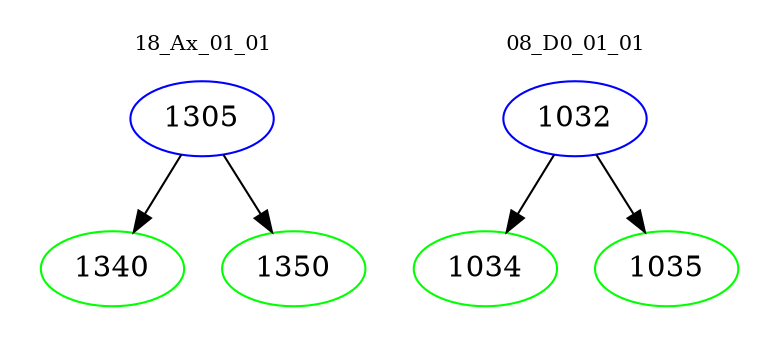 digraph{
subgraph cluster_0 {
color = white
label = "18_Ax_01_01";
fontsize=10;
T0_1305 [label="1305", color="blue"]
T0_1305 -> T0_1340 [color="black"]
T0_1340 [label="1340", color="green"]
T0_1305 -> T0_1350 [color="black"]
T0_1350 [label="1350", color="green"]
}
subgraph cluster_1 {
color = white
label = "08_D0_01_01";
fontsize=10;
T1_1032 [label="1032", color="blue"]
T1_1032 -> T1_1034 [color="black"]
T1_1034 [label="1034", color="green"]
T1_1032 -> T1_1035 [color="black"]
T1_1035 [label="1035", color="green"]
}
}
